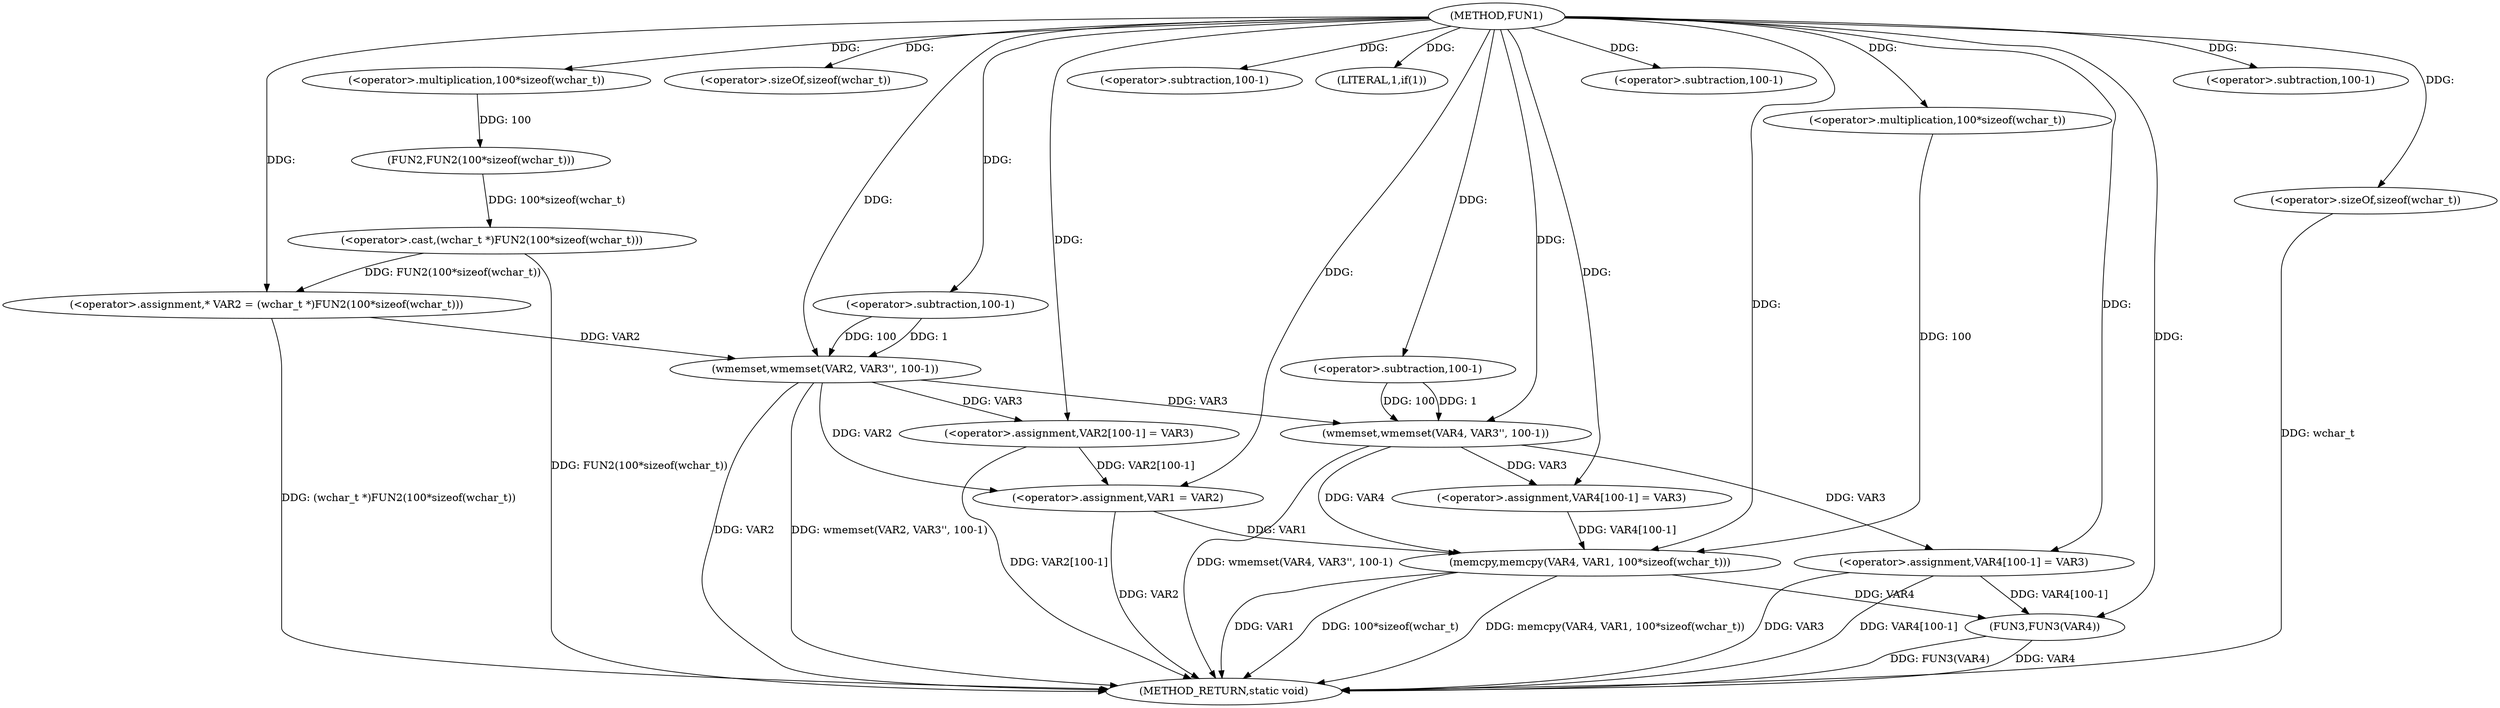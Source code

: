 digraph FUN1 {  
"1000100" [label = "(METHOD,FUN1)" ]
"1000163" [label = "(METHOD_RETURN,static void)" ]
"1000104" [label = "(<operator>.assignment,* VAR2 = (wchar_t *)FUN2(100*sizeof(wchar_t)))" ]
"1000106" [label = "(<operator>.cast,(wchar_t *)FUN2(100*sizeof(wchar_t)))" ]
"1000108" [label = "(FUN2,FUN2(100*sizeof(wchar_t)))" ]
"1000109" [label = "(<operator>.multiplication,100*sizeof(wchar_t))" ]
"1000111" [label = "(<operator>.sizeOf,sizeof(wchar_t))" ]
"1000113" [label = "(wmemset,wmemset(VAR2, VAR3'', 100-1))" ]
"1000116" [label = "(<operator>.subtraction,100-1)" ]
"1000119" [label = "(<operator>.assignment,VAR2[100-1] = VAR3)" ]
"1000122" [label = "(<operator>.subtraction,100-1)" ]
"1000127" [label = "(LITERAL,1,if(1))" ]
"1000129" [label = "(<operator>.assignment,VAR1 = VAR2)" ]
"1000134" [label = "(wmemset,wmemset(VAR4, VAR3'', 100-1))" ]
"1000137" [label = "(<operator>.subtraction,100-1)" ]
"1000140" [label = "(<operator>.assignment,VAR4[100-1] = VAR3)" ]
"1000143" [label = "(<operator>.subtraction,100-1)" ]
"1000147" [label = "(memcpy,memcpy(VAR4, VAR1, 100*sizeof(wchar_t)))" ]
"1000150" [label = "(<operator>.multiplication,100*sizeof(wchar_t))" ]
"1000152" [label = "(<operator>.sizeOf,sizeof(wchar_t))" ]
"1000154" [label = "(<operator>.assignment,VAR4[100-1] = VAR3)" ]
"1000157" [label = "(<operator>.subtraction,100-1)" ]
"1000161" [label = "(FUN3,FUN3(VAR4))" ]
  "1000106" -> "1000163"  [ label = "DDG: FUN2(100*sizeof(wchar_t))"] 
  "1000147" -> "1000163"  [ label = "DDG: VAR1"] 
  "1000152" -> "1000163"  [ label = "DDG: wchar_t"] 
  "1000147" -> "1000163"  [ label = "DDG: 100*sizeof(wchar_t)"] 
  "1000161" -> "1000163"  [ label = "DDG: VAR4"] 
  "1000104" -> "1000163"  [ label = "DDG: (wchar_t *)FUN2(100*sizeof(wchar_t))"] 
  "1000129" -> "1000163"  [ label = "DDG: VAR2"] 
  "1000113" -> "1000163"  [ label = "DDG: VAR2"] 
  "1000154" -> "1000163"  [ label = "DDG: VAR3"] 
  "1000154" -> "1000163"  [ label = "DDG: VAR4[100-1]"] 
  "1000134" -> "1000163"  [ label = "DDG: wmemset(VAR4, VAR3'', 100-1)"] 
  "1000113" -> "1000163"  [ label = "DDG: wmemset(VAR2, VAR3'', 100-1)"] 
  "1000119" -> "1000163"  [ label = "DDG: VAR2[100-1]"] 
  "1000147" -> "1000163"  [ label = "DDG: memcpy(VAR4, VAR1, 100*sizeof(wchar_t))"] 
  "1000161" -> "1000163"  [ label = "DDG: FUN3(VAR4)"] 
  "1000106" -> "1000104"  [ label = "DDG: FUN2(100*sizeof(wchar_t))"] 
  "1000100" -> "1000104"  [ label = "DDG: "] 
  "1000108" -> "1000106"  [ label = "DDG: 100*sizeof(wchar_t)"] 
  "1000109" -> "1000108"  [ label = "DDG: 100"] 
  "1000100" -> "1000109"  [ label = "DDG: "] 
  "1000100" -> "1000111"  [ label = "DDG: "] 
  "1000104" -> "1000113"  [ label = "DDG: VAR2"] 
  "1000100" -> "1000113"  [ label = "DDG: "] 
  "1000116" -> "1000113"  [ label = "DDG: 100"] 
  "1000116" -> "1000113"  [ label = "DDG: 1"] 
  "1000100" -> "1000116"  [ label = "DDG: "] 
  "1000113" -> "1000119"  [ label = "DDG: VAR3"] 
  "1000100" -> "1000119"  [ label = "DDG: "] 
  "1000100" -> "1000122"  [ label = "DDG: "] 
  "1000100" -> "1000127"  [ label = "DDG: "] 
  "1000113" -> "1000129"  [ label = "DDG: VAR2"] 
  "1000119" -> "1000129"  [ label = "DDG: VAR2[100-1]"] 
  "1000100" -> "1000129"  [ label = "DDG: "] 
  "1000100" -> "1000134"  [ label = "DDG: "] 
  "1000113" -> "1000134"  [ label = "DDG: VAR3"] 
  "1000137" -> "1000134"  [ label = "DDG: 100"] 
  "1000137" -> "1000134"  [ label = "DDG: 1"] 
  "1000100" -> "1000137"  [ label = "DDG: "] 
  "1000134" -> "1000140"  [ label = "DDG: VAR3"] 
  "1000100" -> "1000140"  [ label = "DDG: "] 
  "1000100" -> "1000143"  [ label = "DDG: "] 
  "1000140" -> "1000147"  [ label = "DDG: VAR4[100-1]"] 
  "1000134" -> "1000147"  [ label = "DDG: VAR4"] 
  "1000100" -> "1000147"  [ label = "DDG: "] 
  "1000129" -> "1000147"  [ label = "DDG: VAR1"] 
  "1000150" -> "1000147"  [ label = "DDG: 100"] 
  "1000100" -> "1000150"  [ label = "DDG: "] 
  "1000100" -> "1000152"  [ label = "DDG: "] 
  "1000100" -> "1000154"  [ label = "DDG: "] 
  "1000134" -> "1000154"  [ label = "DDG: VAR3"] 
  "1000100" -> "1000157"  [ label = "DDG: "] 
  "1000154" -> "1000161"  [ label = "DDG: VAR4[100-1]"] 
  "1000147" -> "1000161"  [ label = "DDG: VAR4"] 
  "1000100" -> "1000161"  [ label = "DDG: "] 
}
